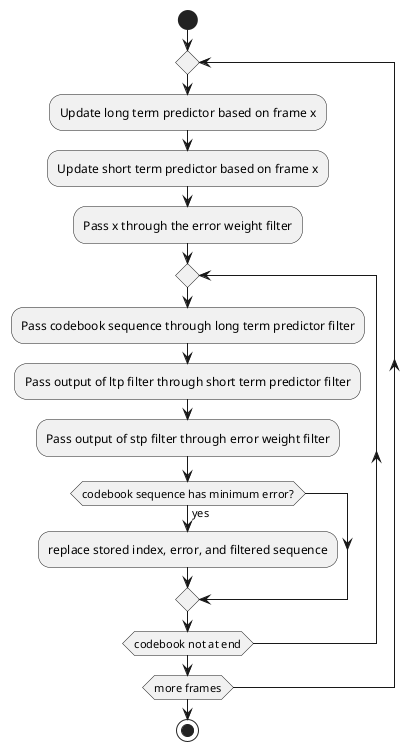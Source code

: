 @startuml
start
repeat
	:Update long term predictor based on frame x;
	:Update short term predictor based on frame x;
	:Pass x through the error weight filter;
	repeat
		:Pass codebook sequence through long term predictor filter;
		:Pass output of ltp filter through short term predictor filter;
		:Pass output of stp filter through error weight filter;
		if (codebook sequence has minimum error?) then (yes)
			:replace stored index, error, and filtered sequence;
		endif
	repeat while (codebook not at end)
repeat while (more frames)
stop

@enduml